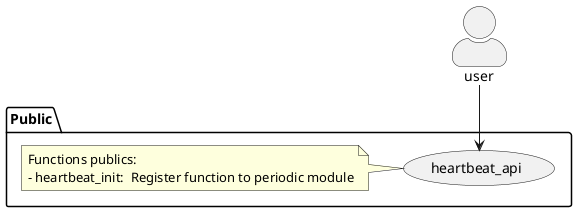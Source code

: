 @startuml heartbeat


skinparam actorStyle awesome
actor user as programmer

package Public {
    usecase "heartbeat_api"    as module_public1

note left of (module_public1)
    Functions publics:
    - heartbeat_init:  Register function to periodic module
end note
}

programmer      --> module_public1

@enduml

